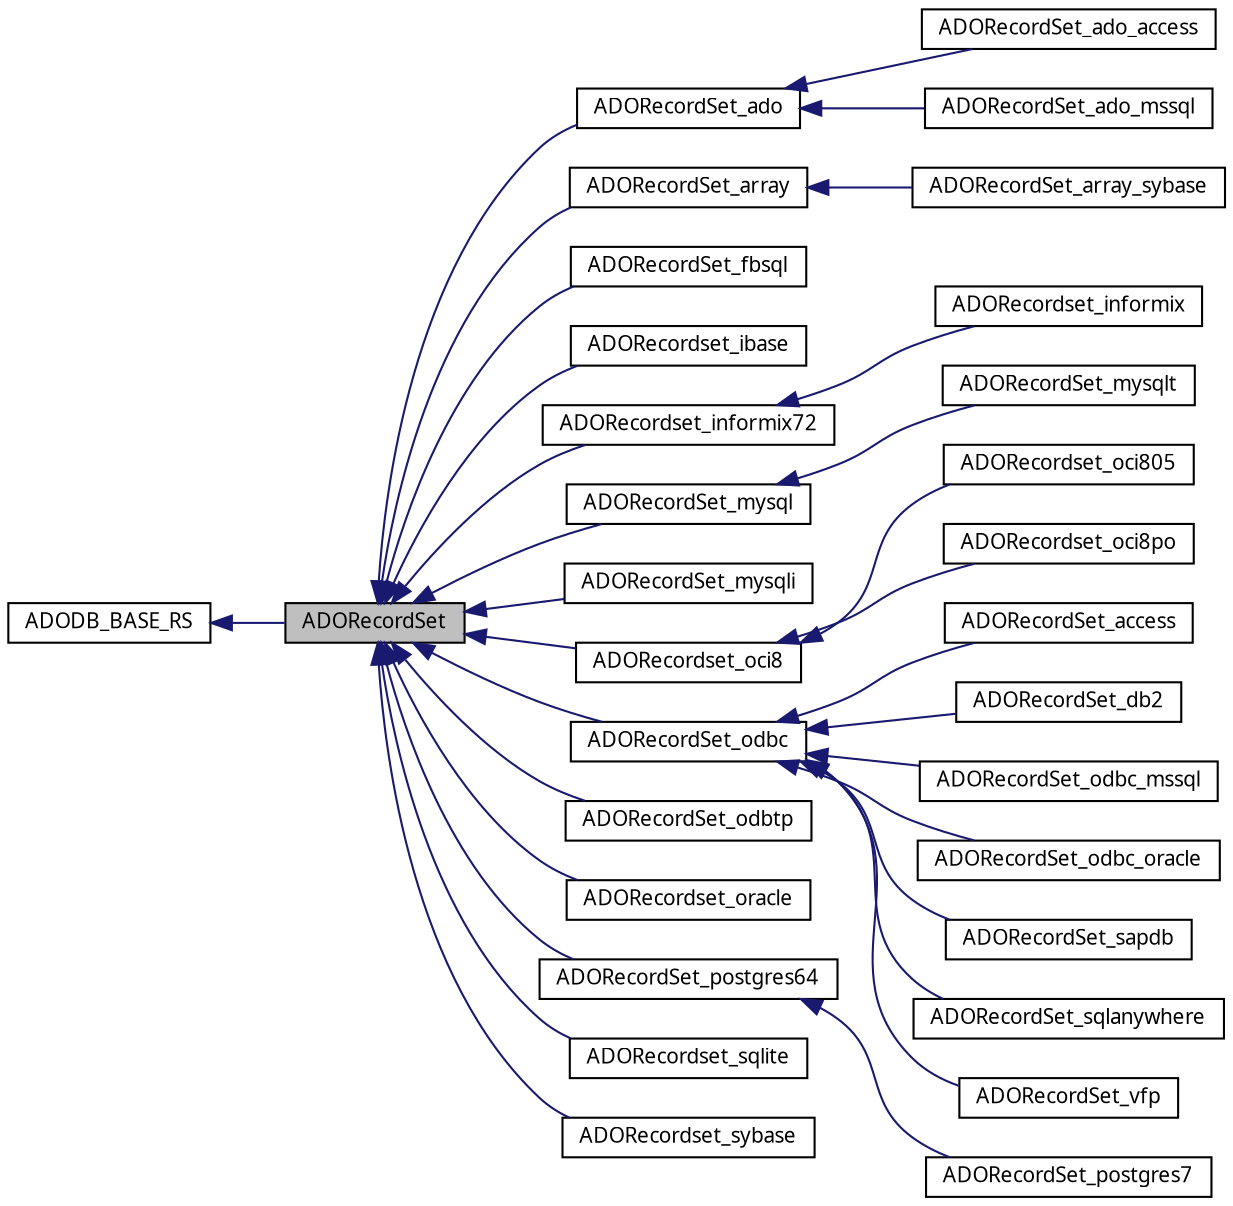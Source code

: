 digraph G
{
  bgcolor="transparent";
  edge [fontname="FreeSans.ttf",fontsize=10,labelfontname="FreeSans.ttf",labelfontsize=10];
  node [fontname="FreeSans.ttf",fontsize=10,shape=record];
  rankdir=LR;
  Node1 [label="ADORecordSet",height=0.2,width=0.4,color="black", fillcolor="grey75", style="filled" fontcolor="black"];
  Node2 -> Node1 [dir=back,color="midnightblue",fontsize=10,style="solid",fontname="FreeSans.ttf"];
  Node2 [label="ADODB_BASE_RS",height=0.2,width=0.4,color="black",URL="$class_a_d_o_d_b___b_a_s_e___r_s.html"];
  Node1 -> Node3 [dir=back,color="midnightblue",fontsize=10,style="solid",fontname="FreeSans.ttf"];
  Node3 [label="ADORecordSet_ado",height=0.2,width=0.4,color="black",URL="$class_a_d_o_record_set__ado.html"];
  Node3 -> Node4 [dir=back,color="midnightblue",fontsize=10,style="solid",fontname="FreeSans.ttf"];
  Node4 [label="ADORecordSet_ado_access",height=0.2,width=0.4,color="black",URL="$class_a_d_o_record_set__ado__access.html"];
  Node3 -> Node5 [dir=back,color="midnightblue",fontsize=10,style="solid",fontname="FreeSans.ttf"];
  Node5 [label="ADORecordSet_ado_mssql",height=0.2,width=0.4,color="black",URL="$class_a_d_o_record_set__ado__mssql.html"];
  Node1 -> Node6 [dir=back,color="midnightblue",fontsize=10,style="solid",fontname="FreeSans.ttf"];
  Node6 [label="ADORecordSet_array",height=0.2,width=0.4,color="black",URL="$class_a_d_o_record_set__array.html"];
  Node6 -> Node7 [dir=back,color="midnightblue",fontsize=10,style="solid",fontname="FreeSans.ttf"];
  Node7 [label="ADORecordSet_array_sybase",height=0.2,width=0.4,color="black",URL="$class_a_d_o_record_set__array__sybase.html"];
  Node1 -> Node8 [dir=back,color="midnightblue",fontsize=10,style="solid",fontname="FreeSans.ttf"];
  Node8 [label="ADORecordSet_fbsql",height=0.2,width=0.4,color="black",URL="$class_a_d_o_record_set__fbsql.html"];
  Node1 -> Node9 [dir=back,color="midnightblue",fontsize=10,style="solid",fontname="FreeSans.ttf"];
  Node9 [label="ADORecordset_ibase",height=0.2,width=0.4,color="black",URL="$class_a_d_o_recordset__ibase.html"];
  Node1 -> Node10 [dir=back,color="midnightblue",fontsize=10,style="solid",fontname="FreeSans.ttf"];
  Node10 [label="ADORecordset_informix72",height=0.2,width=0.4,color="black",URL="$class_a_d_o_recordset__informix72.html"];
  Node10 -> Node11 [dir=back,color="midnightblue",fontsize=10,style="solid",fontname="FreeSans.ttf"];
  Node11 [label="ADORecordset_informix",height=0.2,width=0.4,color="black",URL="$class_a_d_o_recordset__informix.html"];
  Node1 -> Node12 [dir=back,color="midnightblue",fontsize=10,style="solid",fontname="FreeSans.ttf"];
  Node12 [label="ADORecordSet_mysql",height=0.2,width=0.4,color="black",URL="$class_a_d_o_record_set__mysql.html"];
  Node12 -> Node13 [dir=back,color="midnightblue",fontsize=10,style="solid",fontname="FreeSans.ttf"];
  Node13 [label="ADORecordSet_mysqlt",height=0.2,width=0.4,color="black",URL="$class_a_d_o_record_set__mysqlt.html"];
  Node1 -> Node14 [dir=back,color="midnightblue",fontsize=10,style="solid",fontname="FreeSans.ttf"];
  Node14 [label="ADORecordSet_mysqli",height=0.2,width=0.4,color="black",URL="$class_a_d_o_record_set__mysqli.html"];
  Node1 -> Node15 [dir=back,color="midnightblue",fontsize=10,style="solid",fontname="FreeSans.ttf"];
  Node15 [label="ADORecordset_oci8",height=0.2,width=0.4,color="black",URL="$class_a_d_o_recordset__oci8.html"];
  Node15 -> Node16 [dir=back,color="midnightblue",fontsize=10,style="solid",fontname="FreeSans.ttf"];
  Node16 [label="ADORecordset_oci805",height=0.2,width=0.4,color="black",URL="$class_a_d_o_recordset__oci805.html"];
  Node15 -> Node17 [dir=back,color="midnightblue",fontsize=10,style="solid",fontname="FreeSans.ttf"];
  Node17 [label="ADORecordset_oci8po",height=0.2,width=0.4,color="black",URL="$class_a_d_o_recordset__oci8po.html"];
  Node1 -> Node18 [dir=back,color="midnightblue",fontsize=10,style="solid",fontname="FreeSans.ttf"];
  Node18 [label="ADORecordSet_odbc",height=0.2,width=0.4,color="black",URL="$class_a_d_o_record_set__odbc.html"];
  Node18 -> Node19 [dir=back,color="midnightblue",fontsize=10,style="solid",fontname="FreeSans.ttf"];
  Node19 [label="ADORecordSet_access",height=0.2,width=0.4,color="black",URL="$class_a_d_o_record_set__access.html"];
  Node18 -> Node20 [dir=back,color="midnightblue",fontsize=10,style="solid",fontname="FreeSans.ttf"];
  Node20 [label="ADORecordSet_db2",height=0.2,width=0.4,color="black",URL="$class_a_d_o_record_set__db2.html"];
  Node18 -> Node21 [dir=back,color="midnightblue",fontsize=10,style="solid",fontname="FreeSans.ttf"];
  Node21 [label="ADORecordSet_odbc_mssql",height=0.2,width=0.4,color="black",URL="$class_a_d_o_record_set__odbc__mssql.html"];
  Node18 -> Node22 [dir=back,color="midnightblue",fontsize=10,style="solid",fontname="FreeSans.ttf"];
  Node22 [label="ADORecordSet_odbc_oracle",height=0.2,width=0.4,color="black",URL="$class_a_d_o_record_set__odbc__oracle.html"];
  Node18 -> Node23 [dir=back,color="midnightblue",fontsize=10,style="solid",fontname="FreeSans.ttf"];
  Node23 [label="ADORecordSet_sapdb",height=0.2,width=0.4,color="black",URL="$class_a_d_o_record_set__sapdb.html"];
  Node18 -> Node24 [dir=back,color="midnightblue",fontsize=10,style="solid",fontname="FreeSans.ttf"];
  Node24 [label="ADORecordSet_sqlanywhere",height=0.2,width=0.4,color="black",URL="$class_a_d_o_record_set__sqlanywhere.html"];
  Node18 -> Node25 [dir=back,color="midnightblue",fontsize=10,style="solid",fontname="FreeSans.ttf"];
  Node25 [label="ADORecordSet_vfp",height=0.2,width=0.4,color="black",URL="$class_a_d_o_record_set__vfp.html"];
  Node1 -> Node26 [dir=back,color="midnightblue",fontsize=10,style="solid",fontname="FreeSans.ttf"];
  Node26 [label="ADORecordSet_odbtp",height=0.2,width=0.4,color="black",URL="$class_a_d_o_record_set__odbtp.html"];
  Node1 -> Node27 [dir=back,color="midnightblue",fontsize=10,style="solid",fontname="FreeSans.ttf"];
  Node27 [label="ADORecordset_oracle",height=0.2,width=0.4,color="black",URL="$class_a_d_o_recordset__oracle.html"];
  Node1 -> Node28 [dir=back,color="midnightblue",fontsize=10,style="solid",fontname="FreeSans.ttf"];
  Node28 [label="ADORecordSet_postgres64",height=0.2,width=0.4,color="black",URL="$class_a_d_o_record_set__postgres64.html"];
  Node28 -> Node29 [dir=back,color="midnightblue",fontsize=10,style="solid",fontname="FreeSans.ttf"];
  Node29 [label="ADORecordSet_postgres7",height=0.2,width=0.4,color="black",URL="$class_a_d_o_record_set__postgres7.html"];
  Node1 -> Node30 [dir=back,color="midnightblue",fontsize=10,style="solid",fontname="FreeSans.ttf"];
  Node30 [label="ADORecordset_sqlite",height=0.2,width=0.4,color="black",URL="$class_a_d_o_recordset__sqlite.html"];
  Node1 -> Node31 [dir=back,color="midnightblue",fontsize=10,style="solid",fontname="FreeSans.ttf"];
  Node31 [label="ADORecordset_sybase",height=0.2,width=0.4,color="black",URL="$class_a_d_o_recordset__sybase.html"];
}
